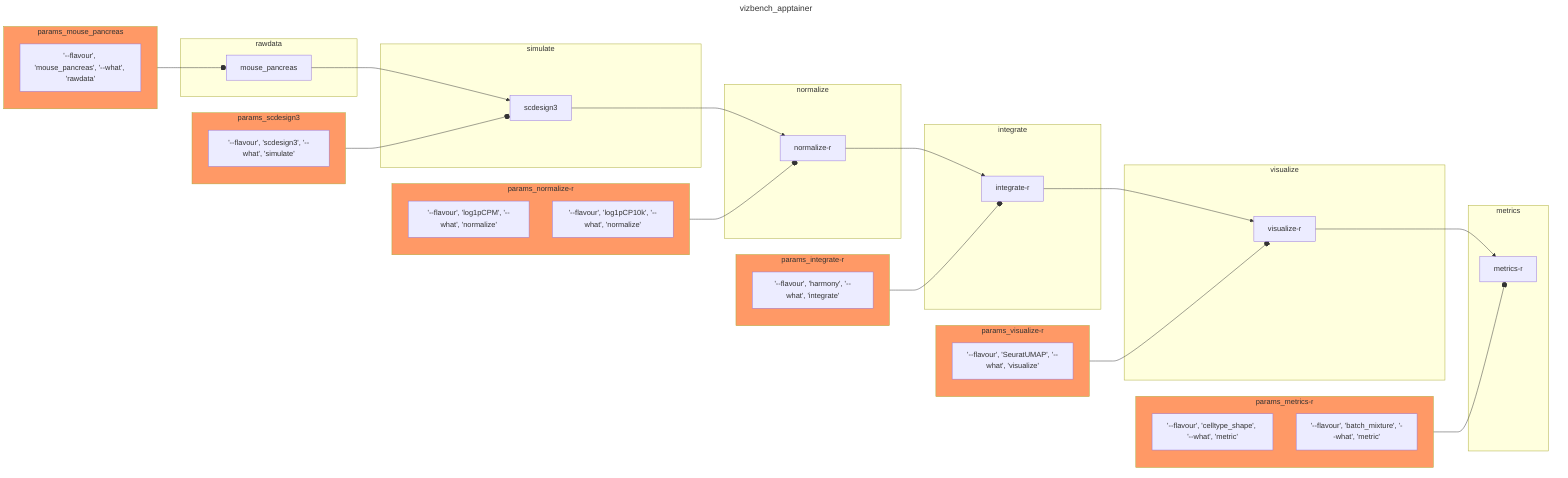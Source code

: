 ---
title: vizbench_apptainer
---
flowchart LR
	classDef param fill:#f96
	subgraph rawdata
		mouse_pancreas
	end
	subgraph simulate
		scdesign3
		mouse_pancreas --> scdesign3
	end
	subgraph normalize
		normalize-r
		scdesign3 --> normalize-r
	end
	subgraph integrate
		integrate-r
		normalize-r --> integrate-r
	end
	subgraph visualize
		visualize-r
		integrate-r --> visualize-r
	end
	subgraph metrics
		metrics-r
		visualize-r --> metrics-r
	end
	subgraph params_mouse_pancreas
		fc73cbc33384e8af805caeef63502009dc5d075fed448a55aa108e5cf0fc651a['--flavour', 'mouse_pancreas', '--what', 'rawdata']
	end
	params_mouse_pancreas:::param --o mouse_pancreas
	subgraph params_scdesign3
		06aea85bb999c0398a2a7c1a08e86d1b422d4e47769d50f09d32814fd33901c2['--flavour', 'scdesign3', '--what', 'simulate']
	end
	params_scdesign3:::param --o scdesign3
	subgraph params_normalize-r
		e20ecb3e2b36a2aac4acc23942f4db971db9ff1df7da16379f2827a9ae1c1f2d['--flavour', 'log1pCPM', '--what', 'normalize']
		d895128a3df90e482e6b5463b5194dd9c30ffe920969a1080b853c96298efbba['--flavour', 'log1pCP10k', '--what', 'normalize']
	end
	params_normalize-r:::param --o normalize-r
	subgraph params_integrate-r
		bd70d71f3f4910f3c726ab3892536a2036b82b9350f5e206e3c3a44d85c76b95['--flavour', 'harmony', '--what', 'integrate']
	end
	params_integrate-r:::param --o integrate-r
	subgraph params_visualize-r
		f10b3609fbf2c8bb9d98ae7e7f323cfd70d5be2498866700ce7f9ed9ccc21d6d['--flavour', 'SeuratUMAP', '--what', 'visualize']
	end
	params_visualize-r:::param --o visualize-r
	subgraph params_metrics-r
		b0ac0d209951dd1430885d138d00b018eaad6da9b7e36aeadfc7815353802619['--flavour', 'celltype_shape', '--what', 'metric']
		9cbf2f16362bc72fd86d2f28442b691fd100cff6cc691de2438a00e8ba81ade3['--flavour', 'batch_mixture', '--what', 'metric']
	end
	params_metrics-r:::param --o metrics-r